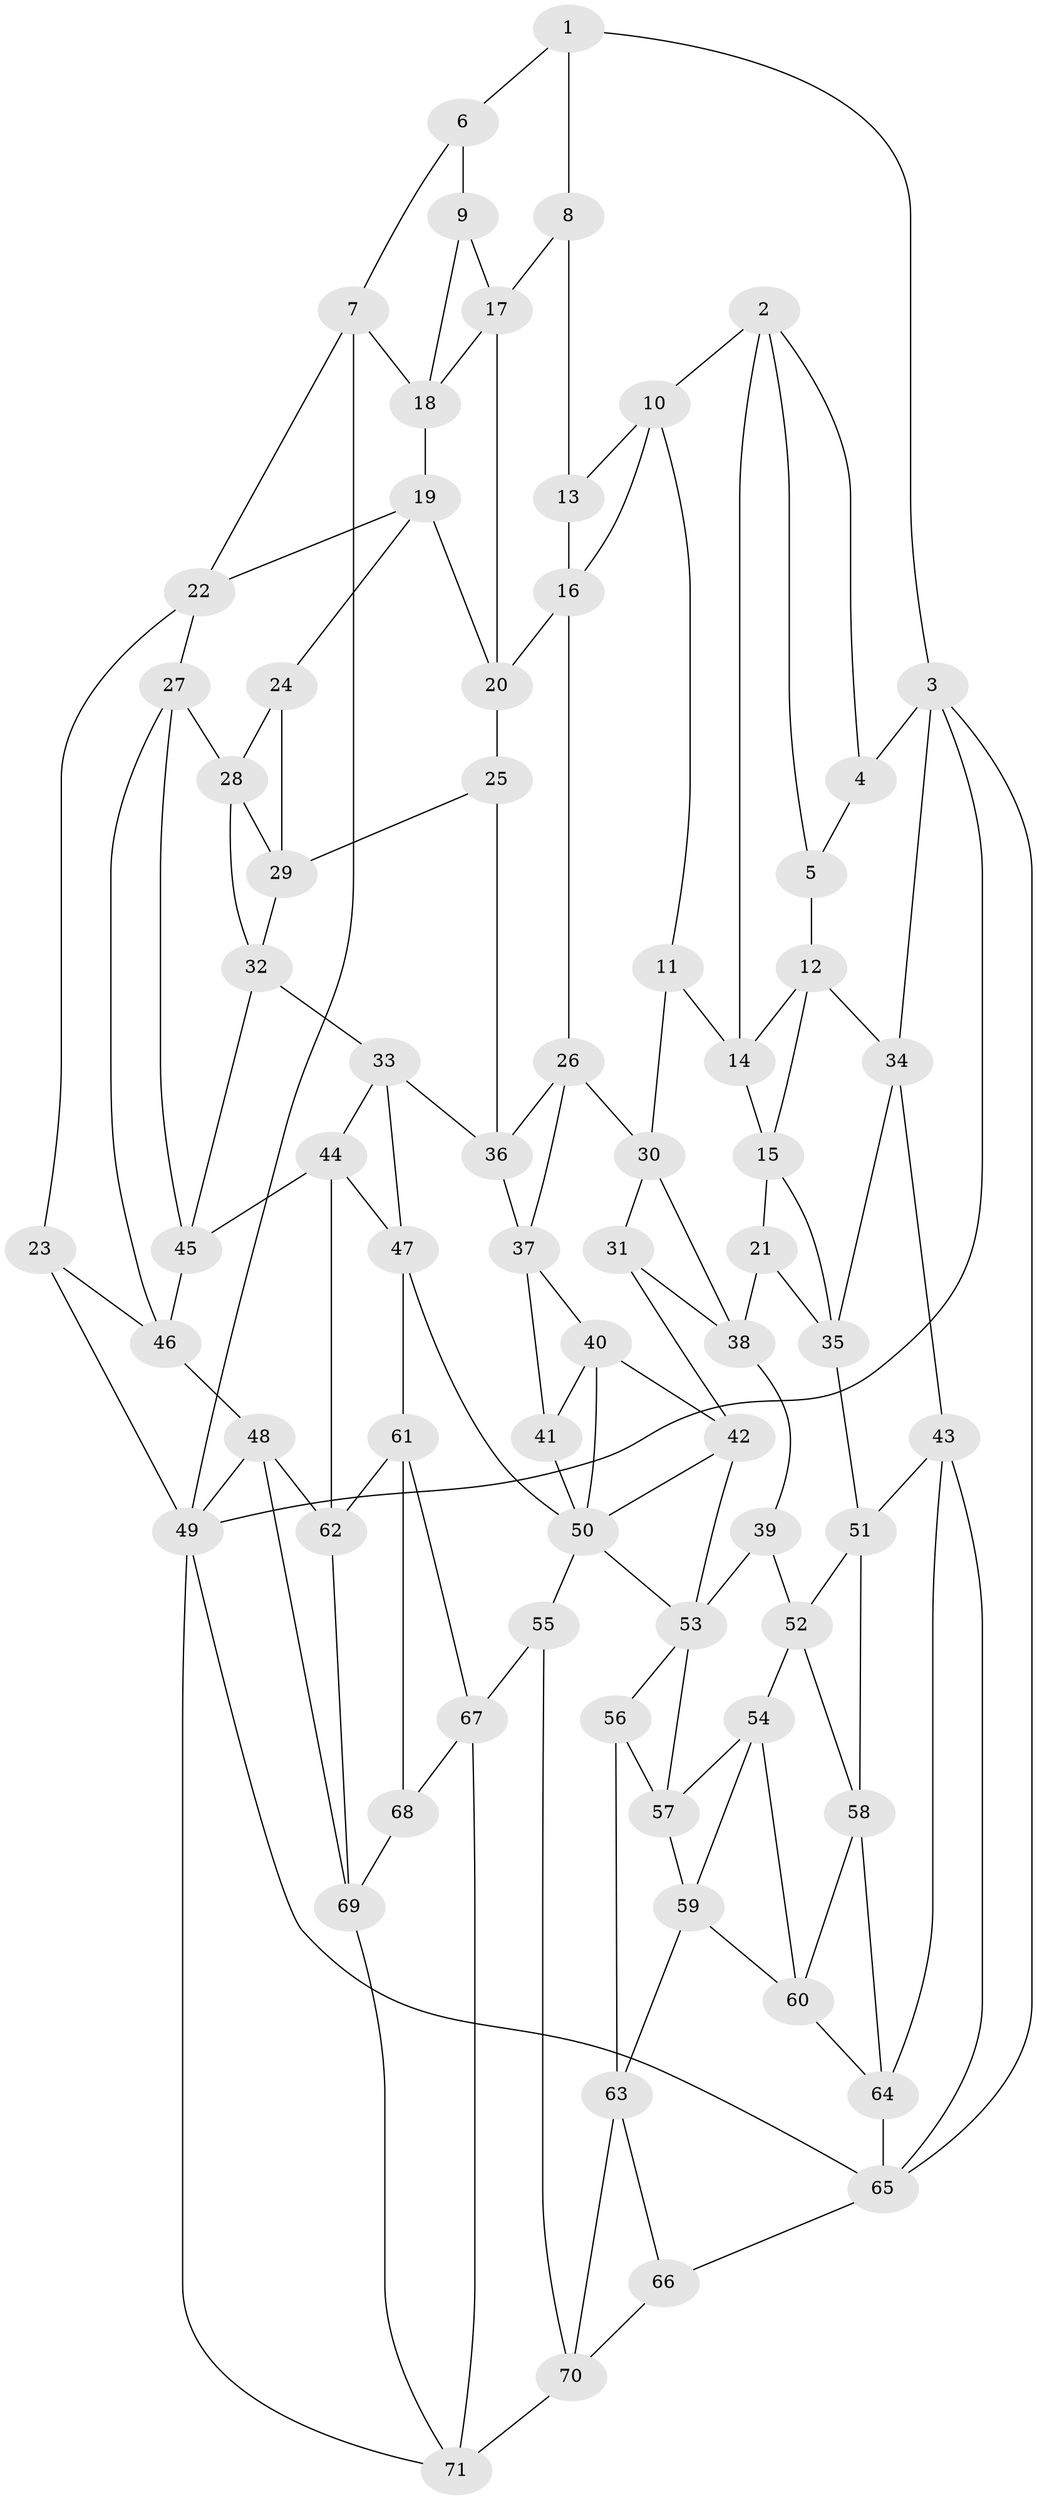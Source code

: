 // original degree distribution, {4: 0.21830985915492956, 5: 0.5422535211267606, 3: 0.02112676056338028, 6: 0.21830985915492956}
// Generated by graph-tools (version 1.1) at 2025/51/03/09/25 03:51:05]
// undirected, 71 vertices, 136 edges
graph export_dot {
graph [start="1"]
  node [color=gray90,style=filled];
  1;
  2;
  3;
  4;
  5;
  6;
  7;
  8;
  9;
  10;
  11;
  12;
  13;
  14;
  15;
  16;
  17;
  18;
  19;
  20;
  21;
  22;
  23;
  24;
  25;
  26;
  27;
  28;
  29;
  30;
  31;
  32;
  33;
  34;
  35;
  36;
  37;
  38;
  39;
  40;
  41;
  42;
  43;
  44;
  45;
  46;
  47;
  48;
  49;
  50;
  51;
  52;
  53;
  54;
  55;
  56;
  57;
  58;
  59;
  60;
  61;
  62;
  63;
  64;
  65;
  66;
  67;
  68;
  69;
  70;
  71;
  1 -- 3 [weight=1.0];
  1 -- 6 [weight=1.0];
  1 -- 8 [weight=1.0];
  2 -- 4 [weight=1.0];
  2 -- 5 [weight=1.0];
  2 -- 10 [weight=1.0];
  2 -- 14 [weight=1.0];
  3 -- 4 [weight=1.0];
  3 -- 34 [weight=1.0];
  3 -- 49 [weight=1.0];
  3 -- 65 [weight=1.0];
  4 -- 5 [weight=1.0];
  5 -- 12 [weight=1.0];
  6 -- 7 [weight=1.0];
  6 -- 9 [weight=1.0];
  7 -- 18 [weight=1.0];
  7 -- 22 [weight=1.0];
  7 -- 49 [weight=1.0];
  8 -- 13 [weight=2.0];
  8 -- 17 [weight=1.0];
  9 -- 17 [weight=1.0];
  9 -- 18 [weight=1.0];
  10 -- 11 [weight=1.0];
  10 -- 13 [weight=1.0];
  10 -- 16 [weight=1.0];
  11 -- 14 [weight=1.0];
  11 -- 30 [weight=1.0];
  12 -- 14 [weight=1.0];
  12 -- 15 [weight=1.0];
  12 -- 34 [weight=1.0];
  13 -- 16 [weight=1.0];
  14 -- 15 [weight=1.0];
  15 -- 21 [weight=1.0];
  15 -- 35 [weight=1.0];
  16 -- 20 [weight=1.0];
  16 -- 26 [weight=1.0];
  17 -- 18 [weight=1.0];
  17 -- 20 [weight=1.0];
  18 -- 19 [weight=1.0];
  19 -- 20 [weight=1.0];
  19 -- 22 [weight=1.0];
  19 -- 24 [weight=1.0];
  20 -- 25 [weight=1.0];
  21 -- 35 [weight=1.0];
  21 -- 38 [weight=1.0];
  22 -- 23 [weight=1.0];
  22 -- 27 [weight=1.0];
  23 -- 46 [weight=1.0];
  23 -- 49 [weight=1.0];
  24 -- 28 [weight=1.0];
  24 -- 29 [weight=1.0];
  25 -- 29 [weight=1.0];
  25 -- 36 [weight=1.0];
  26 -- 30 [weight=1.0];
  26 -- 36 [weight=1.0];
  26 -- 37 [weight=1.0];
  27 -- 28 [weight=1.0];
  27 -- 45 [weight=1.0];
  27 -- 46 [weight=1.0];
  28 -- 29 [weight=1.0];
  28 -- 32 [weight=1.0];
  29 -- 32 [weight=1.0];
  30 -- 31 [weight=1.0];
  30 -- 38 [weight=1.0];
  31 -- 38 [weight=1.0];
  31 -- 42 [weight=1.0];
  32 -- 33 [weight=1.0];
  32 -- 45 [weight=1.0];
  33 -- 36 [weight=1.0];
  33 -- 44 [weight=1.0];
  33 -- 47 [weight=1.0];
  34 -- 35 [weight=1.0];
  34 -- 43 [weight=1.0];
  35 -- 51 [weight=1.0];
  36 -- 37 [weight=1.0];
  37 -- 40 [weight=1.0];
  37 -- 41 [weight=1.0];
  38 -- 39 [weight=1.0];
  39 -- 52 [weight=1.0];
  39 -- 53 [weight=2.0];
  40 -- 41 [weight=1.0];
  40 -- 42 [weight=1.0];
  40 -- 50 [weight=1.0];
  41 -- 50 [weight=1.0];
  42 -- 50 [weight=1.0];
  42 -- 53 [weight=1.0];
  43 -- 51 [weight=1.0];
  43 -- 64 [weight=1.0];
  43 -- 65 [weight=1.0];
  44 -- 45 [weight=1.0];
  44 -- 47 [weight=1.0];
  44 -- 62 [weight=1.0];
  45 -- 46 [weight=1.0];
  46 -- 48 [weight=1.0];
  47 -- 50 [weight=1.0];
  47 -- 61 [weight=1.0];
  48 -- 49 [weight=1.0];
  48 -- 62 [weight=1.0];
  48 -- 69 [weight=1.0];
  49 -- 65 [weight=1.0];
  49 -- 71 [weight=1.0];
  50 -- 53 [weight=1.0];
  50 -- 55 [weight=1.0];
  51 -- 52 [weight=1.0];
  51 -- 58 [weight=1.0];
  52 -- 54 [weight=1.0];
  52 -- 58 [weight=1.0];
  53 -- 56 [weight=1.0];
  53 -- 57 [weight=1.0];
  54 -- 57 [weight=1.0];
  54 -- 59 [weight=1.0];
  54 -- 60 [weight=1.0];
  55 -- 67 [weight=1.0];
  55 -- 70 [weight=1.0];
  56 -- 57 [weight=1.0];
  56 -- 63 [weight=1.0];
  57 -- 59 [weight=1.0];
  58 -- 60 [weight=1.0];
  58 -- 64 [weight=1.0];
  59 -- 60 [weight=1.0];
  59 -- 63 [weight=1.0];
  60 -- 64 [weight=1.0];
  61 -- 62 [weight=1.0];
  61 -- 67 [weight=1.0];
  61 -- 68 [weight=1.0];
  62 -- 69 [weight=1.0];
  63 -- 66 [weight=1.0];
  63 -- 70 [weight=1.0];
  64 -- 65 [weight=1.0];
  65 -- 66 [weight=1.0];
  66 -- 70 [weight=1.0];
  67 -- 68 [weight=1.0];
  67 -- 71 [weight=1.0];
  68 -- 69 [weight=1.0];
  69 -- 71 [weight=1.0];
  70 -- 71 [weight=1.0];
}
